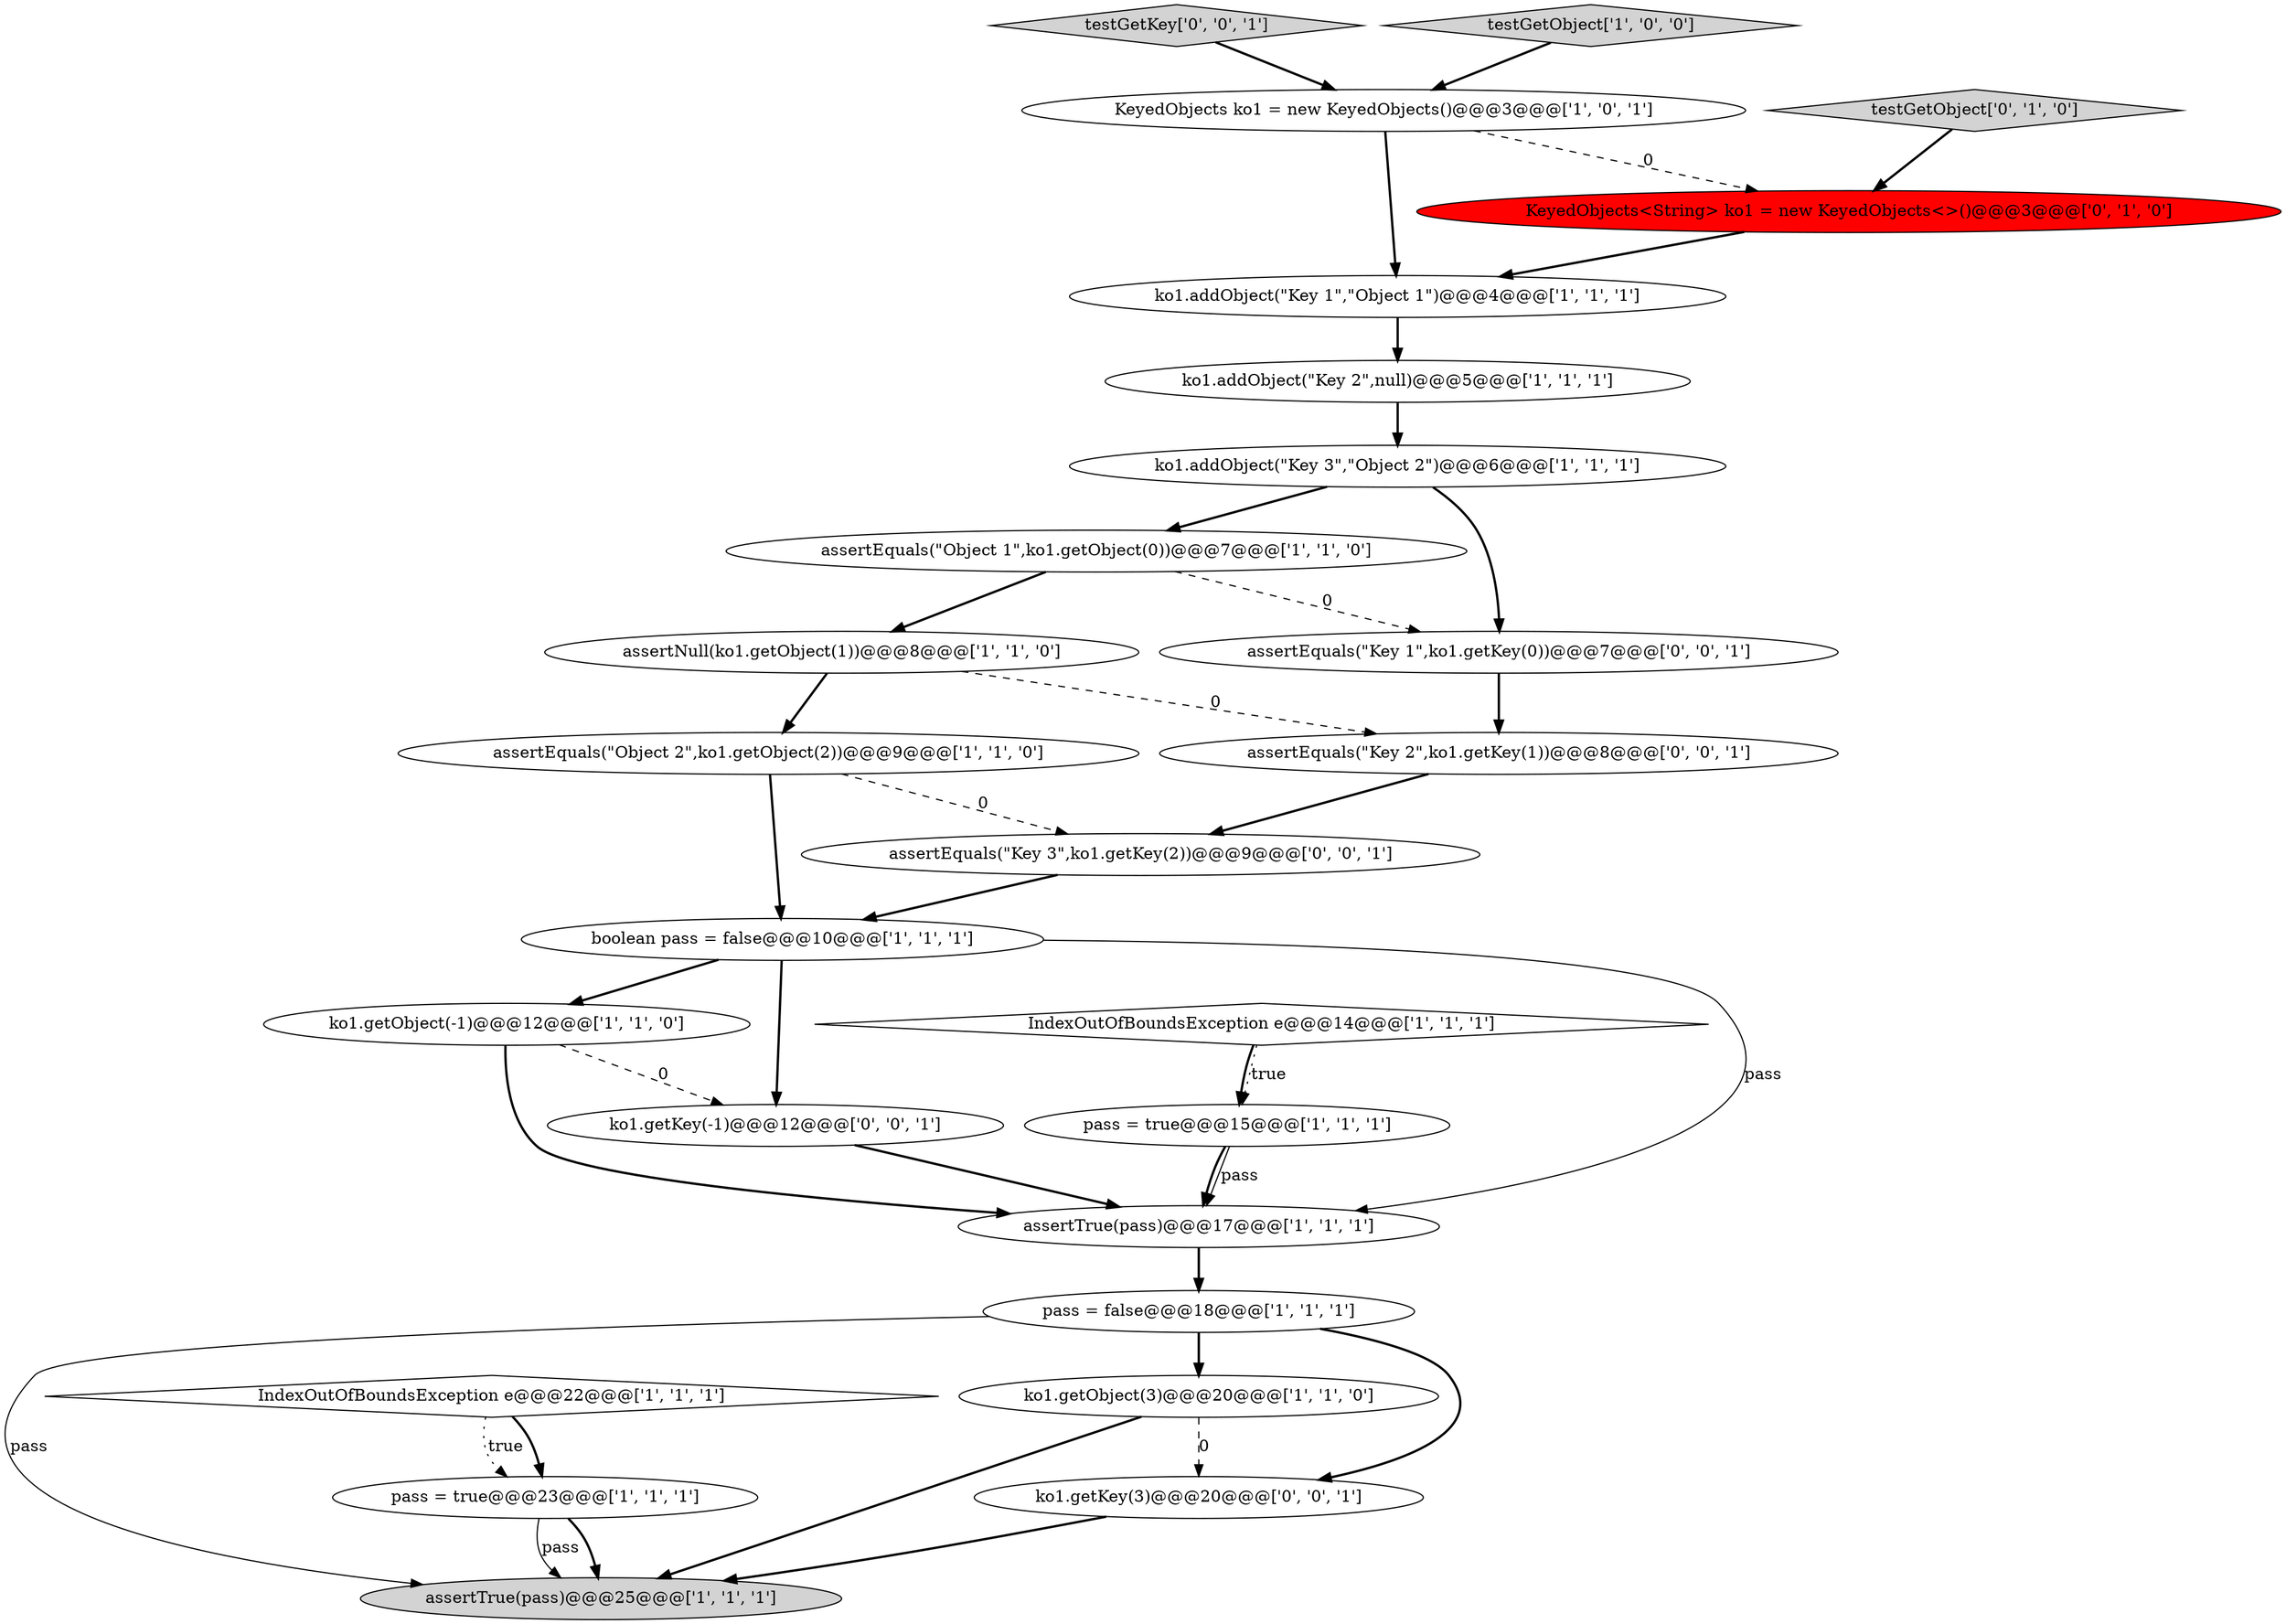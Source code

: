 digraph {
3 [style = filled, label = "assertEquals(\"Object 2\",ko1.getObject(2))@@@9@@@['1', '1', '0']", fillcolor = white, shape = ellipse image = "AAA0AAABBB1BBB"];
8 [style = filled, label = "ko1.addObject(\"Key 2\",null)@@@5@@@['1', '1', '1']", fillcolor = white, shape = ellipse image = "AAA0AAABBB1BBB"];
11 [style = filled, label = "ko1.getObject(-1)@@@12@@@['1', '1', '0']", fillcolor = white, shape = ellipse image = "AAA0AAABBB1BBB"];
17 [style = filled, label = "assertTrue(pass)@@@17@@@['1', '1', '1']", fillcolor = white, shape = ellipse image = "AAA0AAABBB1BBB"];
6 [style = filled, label = "pass = false@@@18@@@['1', '1', '1']", fillcolor = white, shape = ellipse image = "AAA0AAABBB1BBB"];
10 [style = filled, label = "pass = true@@@15@@@['1', '1', '1']", fillcolor = white, shape = ellipse image = "AAA0AAABBB1BBB"];
9 [style = filled, label = "boolean pass = false@@@10@@@['1', '1', '1']", fillcolor = white, shape = ellipse image = "AAA0AAABBB1BBB"];
16 [style = filled, label = "assertTrue(pass)@@@25@@@['1', '1', '1']", fillcolor = lightgray, shape = ellipse image = "AAA0AAABBB1BBB"];
2 [style = filled, label = "KeyedObjects ko1 = new KeyedObjects()@@@3@@@['1', '0', '1']", fillcolor = white, shape = ellipse image = "AAA0AAABBB1BBB"];
22 [style = filled, label = "ko1.getKey(-1)@@@12@@@['0', '0', '1']", fillcolor = white, shape = ellipse image = "AAA0AAABBB3BBB"];
5 [style = filled, label = "assertNull(ko1.getObject(1))@@@8@@@['1', '1', '0']", fillcolor = white, shape = ellipse image = "AAA0AAABBB1BBB"];
21 [style = filled, label = "assertEquals(\"Key 3\",ko1.getKey(2))@@@9@@@['0', '0', '1']", fillcolor = white, shape = ellipse image = "AAA0AAABBB3BBB"];
19 [style = filled, label = "KeyedObjects<String> ko1 = new KeyedObjects<>()@@@3@@@['0', '1', '0']", fillcolor = red, shape = ellipse image = "AAA1AAABBB2BBB"];
20 [style = filled, label = "testGetKey['0', '0', '1']", fillcolor = lightgray, shape = diamond image = "AAA0AAABBB3BBB"];
15 [style = filled, label = "IndexOutOfBoundsException e@@@22@@@['1', '1', '1']", fillcolor = white, shape = diamond image = "AAA0AAABBB1BBB"];
25 [style = filled, label = "assertEquals(\"Key 2\",ko1.getKey(1))@@@8@@@['0', '0', '1']", fillcolor = white, shape = ellipse image = "AAA0AAABBB3BBB"];
0 [style = filled, label = "testGetObject['1', '0', '0']", fillcolor = lightgray, shape = diamond image = "AAA0AAABBB1BBB"];
18 [style = filled, label = "testGetObject['0', '1', '0']", fillcolor = lightgray, shape = diamond image = "AAA0AAABBB2BBB"];
1 [style = filled, label = "assertEquals(\"Object 1\",ko1.getObject(0))@@@7@@@['1', '1', '0']", fillcolor = white, shape = ellipse image = "AAA0AAABBB1BBB"];
24 [style = filled, label = "assertEquals(\"Key 1\",ko1.getKey(0))@@@7@@@['0', '0', '1']", fillcolor = white, shape = ellipse image = "AAA0AAABBB3BBB"];
12 [style = filled, label = "IndexOutOfBoundsException e@@@14@@@['1', '1', '1']", fillcolor = white, shape = diamond image = "AAA0AAABBB1BBB"];
13 [style = filled, label = "ko1.getObject(3)@@@20@@@['1', '1', '0']", fillcolor = white, shape = ellipse image = "AAA0AAABBB1BBB"];
7 [style = filled, label = "ko1.addObject(\"Key 1\",\"Object 1\")@@@4@@@['1', '1', '1']", fillcolor = white, shape = ellipse image = "AAA0AAABBB1BBB"];
14 [style = filled, label = "pass = true@@@23@@@['1', '1', '1']", fillcolor = white, shape = ellipse image = "AAA0AAABBB1BBB"];
4 [style = filled, label = "ko1.addObject(\"Key 3\",\"Object 2\")@@@6@@@['1', '1', '1']", fillcolor = white, shape = ellipse image = "AAA0AAABBB1BBB"];
23 [style = filled, label = "ko1.getKey(3)@@@20@@@['0', '0', '1']", fillcolor = white, shape = ellipse image = "AAA0AAABBB3BBB"];
1->5 [style = bold, label=""];
5->3 [style = bold, label=""];
14->16 [style = bold, label=""];
9->22 [style = bold, label=""];
23->16 [style = bold, label=""];
2->19 [style = dashed, label="0"];
4->24 [style = bold, label=""];
9->11 [style = bold, label=""];
15->14 [style = bold, label=""];
3->21 [style = dashed, label="0"];
17->6 [style = bold, label=""];
6->23 [style = bold, label=""];
0->2 [style = bold, label=""];
11->22 [style = dashed, label="0"];
18->19 [style = bold, label=""];
10->17 [style = solid, label="pass"];
10->17 [style = bold, label=""];
5->25 [style = dashed, label="0"];
15->14 [style = dotted, label="true"];
7->8 [style = bold, label=""];
13->23 [style = dashed, label="0"];
13->16 [style = bold, label=""];
20->2 [style = bold, label=""];
3->9 [style = bold, label=""];
6->16 [style = solid, label="pass"];
12->10 [style = bold, label=""];
21->9 [style = bold, label=""];
12->10 [style = dotted, label="true"];
1->24 [style = dashed, label="0"];
24->25 [style = bold, label=""];
6->13 [style = bold, label=""];
9->17 [style = solid, label="pass"];
22->17 [style = bold, label=""];
11->17 [style = bold, label=""];
4->1 [style = bold, label=""];
2->7 [style = bold, label=""];
8->4 [style = bold, label=""];
14->16 [style = solid, label="pass"];
19->7 [style = bold, label=""];
25->21 [style = bold, label=""];
}
